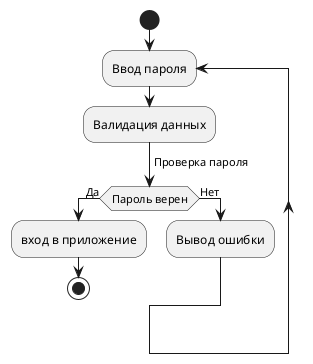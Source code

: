 @startuml
start
repeat :Ввод пароля;
    :Валидация данных;
    -> Проверка пароля;
    if (Пароль верен) then (Да)
        :вход в приложение;
        stop
    else (Нет)
        :Вывод ошибки;
    endif
repeatwhile
@enduml